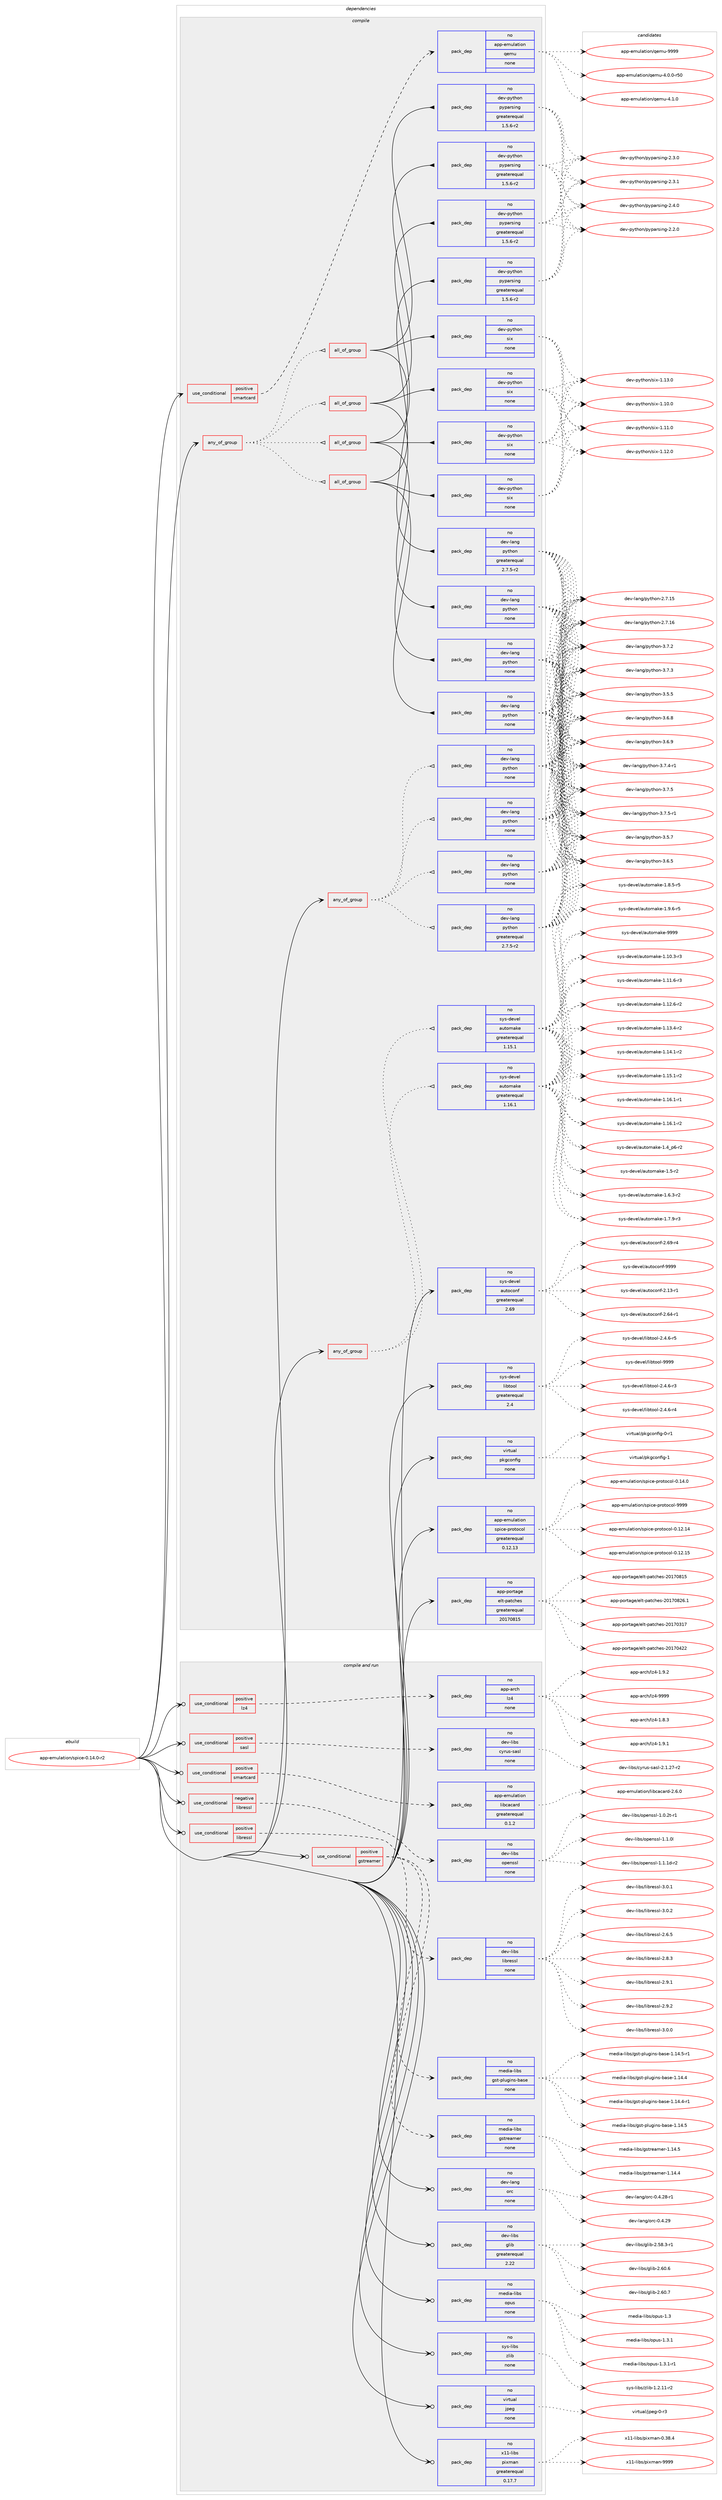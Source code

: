 digraph prolog {

# *************
# Graph options
# *************

newrank=true;
concentrate=true;
compound=true;
graph [rankdir=LR,fontname=Helvetica,fontsize=10,ranksep=1.5];#, ranksep=2.5, nodesep=0.2];
edge  [arrowhead=vee];
node  [fontname=Helvetica,fontsize=10];

# **********
# The ebuild
# **********

subgraph cluster_leftcol {
color=gray;
rank=same;
label=<<i>ebuild</i>>;
id [label="app-emulation/spice-0.14.0-r2", color=red, width=4, href="../app-emulation/spice-0.14.0-r2.svg"];
}

# ****************
# The dependencies
# ****************

subgraph cluster_midcol {
color=gray;
label=<<i>dependencies</i>>;
subgraph cluster_compile {
fillcolor="#eeeeee";
style=filled;
label=<<i>compile</i>>;
subgraph any8532 {
dependency488363 [label=<<TABLE BORDER="0" CELLBORDER="1" CELLSPACING="0" CELLPADDING="4"><TR><TD CELLPADDING="10">any_of_group</TD></TR></TABLE>>, shape=none, color=red];subgraph all311 {
dependency488364 [label=<<TABLE BORDER="0" CELLBORDER="1" CELLSPACING="0" CELLPADDING="4"><TR><TD CELLPADDING="10">all_of_group</TD></TR></TABLE>>, shape=none, color=red];subgraph pack363194 {
dependency488365 [label=<<TABLE BORDER="0" CELLBORDER="1" CELLSPACING="0" CELLPADDING="4" WIDTH="220"><TR><TD ROWSPAN="6" CELLPADDING="30">pack_dep</TD></TR><TR><TD WIDTH="110">no</TD></TR><TR><TD>dev-lang</TD></TR><TR><TD>python</TD></TR><TR><TD>none</TD></TR><TR><TD></TD></TR></TABLE>>, shape=none, color=blue];
}
dependency488364:e -> dependency488365:w [weight=20,style="solid",arrowhead="inv"];
subgraph pack363195 {
dependency488366 [label=<<TABLE BORDER="0" CELLBORDER="1" CELLSPACING="0" CELLPADDING="4" WIDTH="220"><TR><TD ROWSPAN="6" CELLPADDING="30">pack_dep</TD></TR><TR><TD WIDTH="110">no</TD></TR><TR><TD>dev-python</TD></TR><TR><TD>pyparsing</TD></TR><TR><TD>greaterequal</TD></TR><TR><TD>1.5.6-r2</TD></TR></TABLE>>, shape=none, color=blue];
}
dependency488364:e -> dependency488366:w [weight=20,style="solid",arrowhead="inv"];
subgraph pack363196 {
dependency488367 [label=<<TABLE BORDER="0" CELLBORDER="1" CELLSPACING="0" CELLPADDING="4" WIDTH="220"><TR><TD ROWSPAN="6" CELLPADDING="30">pack_dep</TD></TR><TR><TD WIDTH="110">no</TD></TR><TR><TD>dev-python</TD></TR><TR><TD>six</TD></TR><TR><TD>none</TD></TR><TR><TD></TD></TR></TABLE>>, shape=none, color=blue];
}
dependency488364:e -> dependency488367:w [weight=20,style="solid",arrowhead="inv"];
}
dependency488363:e -> dependency488364:w [weight=20,style="dotted",arrowhead="oinv"];
subgraph all312 {
dependency488368 [label=<<TABLE BORDER="0" CELLBORDER="1" CELLSPACING="0" CELLPADDING="4"><TR><TD CELLPADDING="10">all_of_group</TD></TR></TABLE>>, shape=none, color=red];subgraph pack363197 {
dependency488369 [label=<<TABLE BORDER="0" CELLBORDER="1" CELLSPACING="0" CELLPADDING="4" WIDTH="220"><TR><TD ROWSPAN="6" CELLPADDING="30">pack_dep</TD></TR><TR><TD WIDTH="110">no</TD></TR><TR><TD>dev-lang</TD></TR><TR><TD>python</TD></TR><TR><TD>none</TD></TR><TR><TD></TD></TR></TABLE>>, shape=none, color=blue];
}
dependency488368:e -> dependency488369:w [weight=20,style="solid",arrowhead="inv"];
subgraph pack363198 {
dependency488370 [label=<<TABLE BORDER="0" CELLBORDER="1" CELLSPACING="0" CELLPADDING="4" WIDTH="220"><TR><TD ROWSPAN="6" CELLPADDING="30">pack_dep</TD></TR><TR><TD WIDTH="110">no</TD></TR><TR><TD>dev-python</TD></TR><TR><TD>pyparsing</TD></TR><TR><TD>greaterequal</TD></TR><TR><TD>1.5.6-r2</TD></TR></TABLE>>, shape=none, color=blue];
}
dependency488368:e -> dependency488370:w [weight=20,style="solid",arrowhead="inv"];
subgraph pack363199 {
dependency488371 [label=<<TABLE BORDER="0" CELLBORDER="1" CELLSPACING="0" CELLPADDING="4" WIDTH="220"><TR><TD ROWSPAN="6" CELLPADDING="30">pack_dep</TD></TR><TR><TD WIDTH="110">no</TD></TR><TR><TD>dev-python</TD></TR><TR><TD>six</TD></TR><TR><TD>none</TD></TR><TR><TD></TD></TR></TABLE>>, shape=none, color=blue];
}
dependency488368:e -> dependency488371:w [weight=20,style="solid",arrowhead="inv"];
}
dependency488363:e -> dependency488368:w [weight=20,style="dotted",arrowhead="oinv"];
subgraph all313 {
dependency488372 [label=<<TABLE BORDER="0" CELLBORDER="1" CELLSPACING="0" CELLPADDING="4"><TR><TD CELLPADDING="10">all_of_group</TD></TR></TABLE>>, shape=none, color=red];subgraph pack363200 {
dependency488373 [label=<<TABLE BORDER="0" CELLBORDER="1" CELLSPACING="0" CELLPADDING="4" WIDTH="220"><TR><TD ROWSPAN="6" CELLPADDING="30">pack_dep</TD></TR><TR><TD WIDTH="110">no</TD></TR><TR><TD>dev-lang</TD></TR><TR><TD>python</TD></TR><TR><TD>none</TD></TR><TR><TD></TD></TR></TABLE>>, shape=none, color=blue];
}
dependency488372:e -> dependency488373:w [weight=20,style="solid",arrowhead="inv"];
subgraph pack363201 {
dependency488374 [label=<<TABLE BORDER="0" CELLBORDER="1" CELLSPACING="0" CELLPADDING="4" WIDTH="220"><TR><TD ROWSPAN="6" CELLPADDING="30">pack_dep</TD></TR><TR><TD WIDTH="110">no</TD></TR><TR><TD>dev-python</TD></TR><TR><TD>pyparsing</TD></TR><TR><TD>greaterequal</TD></TR><TR><TD>1.5.6-r2</TD></TR></TABLE>>, shape=none, color=blue];
}
dependency488372:e -> dependency488374:w [weight=20,style="solid",arrowhead="inv"];
subgraph pack363202 {
dependency488375 [label=<<TABLE BORDER="0" CELLBORDER="1" CELLSPACING="0" CELLPADDING="4" WIDTH="220"><TR><TD ROWSPAN="6" CELLPADDING="30">pack_dep</TD></TR><TR><TD WIDTH="110">no</TD></TR><TR><TD>dev-python</TD></TR><TR><TD>six</TD></TR><TR><TD>none</TD></TR><TR><TD></TD></TR></TABLE>>, shape=none, color=blue];
}
dependency488372:e -> dependency488375:w [weight=20,style="solid",arrowhead="inv"];
}
dependency488363:e -> dependency488372:w [weight=20,style="dotted",arrowhead="oinv"];
subgraph all314 {
dependency488376 [label=<<TABLE BORDER="0" CELLBORDER="1" CELLSPACING="0" CELLPADDING="4"><TR><TD CELLPADDING="10">all_of_group</TD></TR></TABLE>>, shape=none, color=red];subgraph pack363203 {
dependency488377 [label=<<TABLE BORDER="0" CELLBORDER="1" CELLSPACING="0" CELLPADDING="4" WIDTH="220"><TR><TD ROWSPAN="6" CELLPADDING="30">pack_dep</TD></TR><TR><TD WIDTH="110">no</TD></TR><TR><TD>dev-lang</TD></TR><TR><TD>python</TD></TR><TR><TD>greaterequal</TD></TR><TR><TD>2.7.5-r2</TD></TR></TABLE>>, shape=none, color=blue];
}
dependency488376:e -> dependency488377:w [weight=20,style="solid",arrowhead="inv"];
subgraph pack363204 {
dependency488378 [label=<<TABLE BORDER="0" CELLBORDER="1" CELLSPACING="0" CELLPADDING="4" WIDTH="220"><TR><TD ROWSPAN="6" CELLPADDING="30">pack_dep</TD></TR><TR><TD WIDTH="110">no</TD></TR><TR><TD>dev-python</TD></TR><TR><TD>pyparsing</TD></TR><TR><TD>greaterequal</TD></TR><TR><TD>1.5.6-r2</TD></TR></TABLE>>, shape=none, color=blue];
}
dependency488376:e -> dependency488378:w [weight=20,style="solid",arrowhead="inv"];
subgraph pack363205 {
dependency488379 [label=<<TABLE BORDER="0" CELLBORDER="1" CELLSPACING="0" CELLPADDING="4" WIDTH="220"><TR><TD ROWSPAN="6" CELLPADDING="30">pack_dep</TD></TR><TR><TD WIDTH="110">no</TD></TR><TR><TD>dev-python</TD></TR><TR><TD>six</TD></TR><TR><TD>none</TD></TR><TR><TD></TD></TR></TABLE>>, shape=none, color=blue];
}
dependency488376:e -> dependency488379:w [weight=20,style="solid",arrowhead="inv"];
}
dependency488363:e -> dependency488376:w [weight=20,style="dotted",arrowhead="oinv"];
}
id:e -> dependency488363:w [weight=20,style="solid",arrowhead="vee"];
subgraph any8533 {
dependency488380 [label=<<TABLE BORDER="0" CELLBORDER="1" CELLSPACING="0" CELLPADDING="4"><TR><TD CELLPADDING="10">any_of_group</TD></TR></TABLE>>, shape=none, color=red];subgraph pack363206 {
dependency488381 [label=<<TABLE BORDER="0" CELLBORDER="1" CELLSPACING="0" CELLPADDING="4" WIDTH="220"><TR><TD ROWSPAN="6" CELLPADDING="30">pack_dep</TD></TR><TR><TD WIDTH="110">no</TD></TR><TR><TD>dev-lang</TD></TR><TR><TD>python</TD></TR><TR><TD>none</TD></TR><TR><TD></TD></TR></TABLE>>, shape=none, color=blue];
}
dependency488380:e -> dependency488381:w [weight=20,style="dotted",arrowhead="oinv"];
subgraph pack363207 {
dependency488382 [label=<<TABLE BORDER="0" CELLBORDER="1" CELLSPACING="0" CELLPADDING="4" WIDTH="220"><TR><TD ROWSPAN="6" CELLPADDING="30">pack_dep</TD></TR><TR><TD WIDTH="110">no</TD></TR><TR><TD>dev-lang</TD></TR><TR><TD>python</TD></TR><TR><TD>none</TD></TR><TR><TD></TD></TR></TABLE>>, shape=none, color=blue];
}
dependency488380:e -> dependency488382:w [weight=20,style="dotted",arrowhead="oinv"];
subgraph pack363208 {
dependency488383 [label=<<TABLE BORDER="0" CELLBORDER="1" CELLSPACING="0" CELLPADDING="4" WIDTH="220"><TR><TD ROWSPAN="6" CELLPADDING="30">pack_dep</TD></TR><TR><TD WIDTH="110">no</TD></TR><TR><TD>dev-lang</TD></TR><TR><TD>python</TD></TR><TR><TD>none</TD></TR><TR><TD></TD></TR></TABLE>>, shape=none, color=blue];
}
dependency488380:e -> dependency488383:w [weight=20,style="dotted",arrowhead="oinv"];
subgraph pack363209 {
dependency488384 [label=<<TABLE BORDER="0" CELLBORDER="1" CELLSPACING="0" CELLPADDING="4" WIDTH="220"><TR><TD ROWSPAN="6" CELLPADDING="30">pack_dep</TD></TR><TR><TD WIDTH="110">no</TD></TR><TR><TD>dev-lang</TD></TR><TR><TD>python</TD></TR><TR><TD>greaterequal</TD></TR><TR><TD>2.7.5-r2</TD></TR></TABLE>>, shape=none, color=blue];
}
dependency488380:e -> dependency488384:w [weight=20,style="dotted",arrowhead="oinv"];
}
id:e -> dependency488380:w [weight=20,style="solid",arrowhead="vee"];
subgraph any8534 {
dependency488385 [label=<<TABLE BORDER="0" CELLBORDER="1" CELLSPACING="0" CELLPADDING="4"><TR><TD CELLPADDING="10">any_of_group</TD></TR></TABLE>>, shape=none, color=red];subgraph pack363210 {
dependency488386 [label=<<TABLE BORDER="0" CELLBORDER="1" CELLSPACING="0" CELLPADDING="4" WIDTH="220"><TR><TD ROWSPAN="6" CELLPADDING="30">pack_dep</TD></TR><TR><TD WIDTH="110">no</TD></TR><TR><TD>sys-devel</TD></TR><TR><TD>automake</TD></TR><TR><TD>greaterequal</TD></TR><TR><TD>1.16.1</TD></TR></TABLE>>, shape=none, color=blue];
}
dependency488385:e -> dependency488386:w [weight=20,style="dotted",arrowhead="oinv"];
subgraph pack363211 {
dependency488387 [label=<<TABLE BORDER="0" CELLBORDER="1" CELLSPACING="0" CELLPADDING="4" WIDTH="220"><TR><TD ROWSPAN="6" CELLPADDING="30">pack_dep</TD></TR><TR><TD WIDTH="110">no</TD></TR><TR><TD>sys-devel</TD></TR><TR><TD>automake</TD></TR><TR><TD>greaterequal</TD></TR><TR><TD>1.15.1</TD></TR></TABLE>>, shape=none, color=blue];
}
dependency488385:e -> dependency488387:w [weight=20,style="dotted",arrowhead="oinv"];
}
id:e -> dependency488385:w [weight=20,style="solid",arrowhead="vee"];
subgraph cond116329 {
dependency488388 [label=<<TABLE BORDER="0" CELLBORDER="1" CELLSPACING="0" CELLPADDING="4"><TR><TD ROWSPAN="3" CELLPADDING="10">use_conditional</TD></TR><TR><TD>positive</TD></TR><TR><TD>smartcard</TD></TR></TABLE>>, shape=none, color=red];
subgraph pack363212 {
dependency488389 [label=<<TABLE BORDER="0" CELLBORDER="1" CELLSPACING="0" CELLPADDING="4" WIDTH="220"><TR><TD ROWSPAN="6" CELLPADDING="30">pack_dep</TD></TR><TR><TD WIDTH="110">no</TD></TR><TR><TD>app-emulation</TD></TR><TR><TD>qemu</TD></TR><TR><TD>none</TD></TR><TR><TD></TD></TR></TABLE>>, shape=none, color=blue];
}
dependency488388:e -> dependency488389:w [weight=20,style="dashed",arrowhead="vee"];
}
id:e -> dependency488388:w [weight=20,style="solid",arrowhead="vee"];
subgraph pack363213 {
dependency488390 [label=<<TABLE BORDER="0" CELLBORDER="1" CELLSPACING="0" CELLPADDING="4" WIDTH="220"><TR><TD ROWSPAN="6" CELLPADDING="30">pack_dep</TD></TR><TR><TD WIDTH="110">no</TD></TR><TR><TD>app-emulation</TD></TR><TR><TD>spice-protocol</TD></TR><TR><TD>greaterequal</TD></TR><TR><TD>0.12.13</TD></TR></TABLE>>, shape=none, color=blue];
}
id:e -> dependency488390:w [weight=20,style="solid",arrowhead="vee"];
subgraph pack363214 {
dependency488391 [label=<<TABLE BORDER="0" CELLBORDER="1" CELLSPACING="0" CELLPADDING="4" WIDTH="220"><TR><TD ROWSPAN="6" CELLPADDING="30">pack_dep</TD></TR><TR><TD WIDTH="110">no</TD></TR><TR><TD>app-portage</TD></TR><TR><TD>elt-patches</TD></TR><TR><TD>greaterequal</TD></TR><TR><TD>20170815</TD></TR></TABLE>>, shape=none, color=blue];
}
id:e -> dependency488391:w [weight=20,style="solid",arrowhead="vee"];
subgraph pack363215 {
dependency488392 [label=<<TABLE BORDER="0" CELLBORDER="1" CELLSPACING="0" CELLPADDING="4" WIDTH="220"><TR><TD ROWSPAN="6" CELLPADDING="30">pack_dep</TD></TR><TR><TD WIDTH="110">no</TD></TR><TR><TD>sys-devel</TD></TR><TR><TD>autoconf</TD></TR><TR><TD>greaterequal</TD></TR><TR><TD>2.69</TD></TR></TABLE>>, shape=none, color=blue];
}
id:e -> dependency488392:w [weight=20,style="solid",arrowhead="vee"];
subgraph pack363216 {
dependency488393 [label=<<TABLE BORDER="0" CELLBORDER="1" CELLSPACING="0" CELLPADDING="4" WIDTH="220"><TR><TD ROWSPAN="6" CELLPADDING="30">pack_dep</TD></TR><TR><TD WIDTH="110">no</TD></TR><TR><TD>sys-devel</TD></TR><TR><TD>libtool</TD></TR><TR><TD>greaterequal</TD></TR><TR><TD>2.4</TD></TR></TABLE>>, shape=none, color=blue];
}
id:e -> dependency488393:w [weight=20,style="solid",arrowhead="vee"];
subgraph pack363217 {
dependency488394 [label=<<TABLE BORDER="0" CELLBORDER="1" CELLSPACING="0" CELLPADDING="4" WIDTH="220"><TR><TD ROWSPAN="6" CELLPADDING="30">pack_dep</TD></TR><TR><TD WIDTH="110">no</TD></TR><TR><TD>virtual</TD></TR><TR><TD>pkgconfig</TD></TR><TR><TD>none</TD></TR><TR><TD></TD></TR></TABLE>>, shape=none, color=blue];
}
id:e -> dependency488394:w [weight=20,style="solid",arrowhead="vee"];
}
subgraph cluster_compileandrun {
fillcolor="#eeeeee";
style=filled;
label=<<i>compile and run</i>>;
subgraph cond116330 {
dependency488395 [label=<<TABLE BORDER="0" CELLBORDER="1" CELLSPACING="0" CELLPADDING="4"><TR><TD ROWSPAN="3" CELLPADDING="10">use_conditional</TD></TR><TR><TD>negative</TD></TR><TR><TD>libressl</TD></TR></TABLE>>, shape=none, color=red];
subgraph pack363218 {
dependency488396 [label=<<TABLE BORDER="0" CELLBORDER="1" CELLSPACING="0" CELLPADDING="4" WIDTH="220"><TR><TD ROWSPAN="6" CELLPADDING="30">pack_dep</TD></TR><TR><TD WIDTH="110">no</TD></TR><TR><TD>dev-libs</TD></TR><TR><TD>openssl</TD></TR><TR><TD>none</TD></TR><TR><TD></TD></TR></TABLE>>, shape=none, color=blue];
}
dependency488395:e -> dependency488396:w [weight=20,style="dashed",arrowhead="vee"];
}
id:e -> dependency488395:w [weight=20,style="solid",arrowhead="odotvee"];
subgraph cond116331 {
dependency488397 [label=<<TABLE BORDER="0" CELLBORDER="1" CELLSPACING="0" CELLPADDING="4"><TR><TD ROWSPAN="3" CELLPADDING="10">use_conditional</TD></TR><TR><TD>positive</TD></TR><TR><TD>gstreamer</TD></TR></TABLE>>, shape=none, color=red];
subgraph pack363219 {
dependency488398 [label=<<TABLE BORDER="0" CELLBORDER="1" CELLSPACING="0" CELLPADDING="4" WIDTH="220"><TR><TD ROWSPAN="6" CELLPADDING="30">pack_dep</TD></TR><TR><TD WIDTH="110">no</TD></TR><TR><TD>media-libs</TD></TR><TR><TD>gstreamer</TD></TR><TR><TD>none</TD></TR><TR><TD></TD></TR></TABLE>>, shape=none, color=blue];
}
dependency488397:e -> dependency488398:w [weight=20,style="dashed",arrowhead="vee"];
subgraph pack363220 {
dependency488399 [label=<<TABLE BORDER="0" CELLBORDER="1" CELLSPACING="0" CELLPADDING="4" WIDTH="220"><TR><TD ROWSPAN="6" CELLPADDING="30">pack_dep</TD></TR><TR><TD WIDTH="110">no</TD></TR><TR><TD>media-libs</TD></TR><TR><TD>gst-plugins-base</TD></TR><TR><TD>none</TD></TR><TR><TD></TD></TR></TABLE>>, shape=none, color=blue];
}
dependency488397:e -> dependency488399:w [weight=20,style="dashed",arrowhead="vee"];
}
id:e -> dependency488397:w [weight=20,style="solid",arrowhead="odotvee"];
subgraph cond116332 {
dependency488400 [label=<<TABLE BORDER="0" CELLBORDER="1" CELLSPACING="0" CELLPADDING="4"><TR><TD ROWSPAN="3" CELLPADDING="10">use_conditional</TD></TR><TR><TD>positive</TD></TR><TR><TD>libressl</TD></TR></TABLE>>, shape=none, color=red];
subgraph pack363221 {
dependency488401 [label=<<TABLE BORDER="0" CELLBORDER="1" CELLSPACING="0" CELLPADDING="4" WIDTH="220"><TR><TD ROWSPAN="6" CELLPADDING="30">pack_dep</TD></TR><TR><TD WIDTH="110">no</TD></TR><TR><TD>dev-libs</TD></TR><TR><TD>libressl</TD></TR><TR><TD>none</TD></TR><TR><TD></TD></TR></TABLE>>, shape=none, color=blue];
}
dependency488400:e -> dependency488401:w [weight=20,style="dashed",arrowhead="vee"];
}
id:e -> dependency488400:w [weight=20,style="solid",arrowhead="odotvee"];
subgraph cond116333 {
dependency488402 [label=<<TABLE BORDER="0" CELLBORDER="1" CELLSPACING="0" CELLPADDING="4"><TR><TD ROWSPAN="3" CELLPADDING="10">use_conditional</TD></TR><TR><TD>positive</TD></TR><TR><TD>lz4</TD></TR></TABLE>>, shape=none, color=red];
subgraph pack363222 {
dependency488403 [label=<<TABLE BORDER="0" CELLBORDER="1" CELLSPACING="0" CELLPADDING="4" WIDTH="220"><TR><TD ROWSPAN="6" CELLPADDING="30">pack_dep</TD></TR><TR><TD WIDTH="110">no</TD></TR><TR><TD>app-arch</TD></TR><TR><TD>lz4</TD></TR><TR><TD>none</TD></TR><TR><TD></TD></TR></TABLE>>, shape=none, color=blue];
}
dependency488402:e -> dependency488403:w [weight=20,style="dashed",arrowhead="vee"];
}
id:e -> dependency488402:w [weight=20,style="solid",arrowhead="odotvee"];
subgraph cond116334 {
dependency488404 [label=<<TABLE BORDER="0" CELLBORDER="1" CELLSPACING="0" CELLPADDING="4"><TR><TD ROWSPAN="3" CELLPADDING="10">use_conditional</TD></TR><TR><TD>positive</TD></TR><TR><TD>sasl</TD></TR></TABLE>>, shape=none, color=red];
subgraph pack363223 {
dependency488405 [label=<<TABLE BORDER="0" CELLBORDER="1" CELLSPACING="0" CELLPADDING="4" WIDTH="220"><TR><TD ROWSPAN="6" CELLPADDING="30">pack_dep</TD></TR><TR><TD WIDTH="110">no</TD></TR><TR><TD>dev-libs</TD></TR><TR><TD>cyrus-sasl</TD></TR><TR><TD>none</TD></TR><TR><TD></TD></TR></TABLE>>, shape=none, color=blue];
}
dependency488404:e -> dependency488405:w [weight=20,style="dashed",arrowhead="vee"];
}
id:e -> dependency488404:w [weight=20,style="solid",arrowhead="odotvee"];
subgraph cond116335 {
dependency488406 [label=<<TABLE BORDER="0" CELLBORDER="1" CELLSPACING="0" CELLPADDING="4"><TR><TD ROWSPAN="3" CELLPADDING="10">use_conditional</TD></TR><TR><TD>positive</TD></TR><TR><TD>smartcard</TD></TR></TABLE>>, shape=none, color=red];
subgraph pack363224 {
dependency488407 [label=<<TABLE BORDER="0" CELLBORDER="1" CELLSPACING="0" CELLPADDING="4" WIDTH="220"><TR><TD ROWSPAN="6" CELLPADDING="30">pack_dep</TD></TR><TR><TD WIDTH="110">no</TD></TR><TR><TD>app-emulation</TD></TR><TR><TD>libcacard</TD></TR><TR><TD>greaterequal</TD></TR><TR><TD>0.1.2</TD></TR></TABLE>>, shape=none, color=blue];
}
dependency488406:e -> dependency488407:w [weight=20,style="dashed",arrowhead="vee"];
}
id:e -> dependency488406:w [weight=20,style="solid",arrowhead="odotvee"];
subgraph pack363225 {
dependency488408 [label=<<TABLE BORDER="0" CELLBORDER="1" CELLSPACING="0" CELLPADDING="4" WIDTH="220"><TR><TD ROWSPAN="6" CELLPADDING="30">pack_dep</TD></TR><TR><TD WIDTH="110">no</TD></TR><TR><TD>dev-lang</TD></TR><TR><TD>orc</TD></TR><TR><TD>none</TD></TR><TR><TD></TD></TR></TABLE>>, shape=none, color=blue];
}
id:e -> dependency488408:w [weight=20,style="solid",arrowhead="odotvee"];
subgraph pack363226 {
dependency488409 [label=<<TABLE BORDER="0" CELLBORDER="1" CELLSPACING="0" CELLPADDING="4" WIDTH="220"><TR><TD ROWSPAN="6" CELLPADDING="30">pack_dep</TD></TR><TR><TD WIDTH="110">no</TD></TR><TR><TD>dev-libs</TD></TR><TR><TD>glib</TD></TR><TR><TD>greaterequal</TD></TR><TR><TD>2.22</TD></TR></TABLE>>, shape=none, color=blue];
}
id:e -> dependency488409:w [weight=20,style="solid",arrowhead="odotvee"];
subgraph pack363227 {
dependency488410 [label=<<TABLE BORDER="0" CELLBORDER="1" CELLSPACING="0" CELLPADDING="4" WIDTH="220"><TR><TD ROWSPAN="6" CELLPADDING="30">pack_dep</TD></TR><TR><TD WIDTH="110">no</TD></TR><TR><TD>media-libs</TD></TR><TR><TD>opus</TD></TR><TR><TD>none</TD></TR><TR><TD></TD></TR></TABLE>>, shape=none, color=blue];
}
id:e -> dependency488410:w [weight=20,style="solid",arrowhead="odotvee"];
subgraph pack363228 {
dependency488411 [label=<<TABLE BORDER="0" CELLBORDER="1" CELLSPACING="0" CELLPADDING="4" WIDTH="220"><TR><TD ROWSPAN="6" CELLPADDING="30">pack_dep</TD></TR><TR><TD WIDTH="110">no</TD></TR><TR><TD>sys-libs</TD></TR><TR><TD>zlib</TD></TR><TR><TD>none</TD></TR><TR><TD></TD></TR></TABLE>>, shape=none, color=blue];
}
id:e -> dependency488411:w [weight=20,style="solid",arrowhead="odotvee"];
subgraph pack363229 {
dependency488412 [label=<<TABLE BORDER="0" CELLBORDER="1" CELLSPACING="0" CELLPADDING="4" WIDTH="220"><TR><TD ROWSPAN="6" CELLPADDING="30">pack_dep</TD></TR><TR><TD WIDTH="110">no</TD></TR><TR><TD>virtual</TD></TR><TR><TD>jpeg</TD></TR><TR><TD>none</TD></TR><TR><TD></TD></TR></TABLE>>, shape=none, color=blue];
}
id:e -> dependency488412:w [weight=20,style="solid",arrowhead="odotvee"];
subgraph pack363230 {
dependency488413 [label=<<TABLE BORDER="0" CELLBORDER="1" CELLSPACING="0" CELLPADDING="4" WIDTH="220"><TR><TD ROWSPAN="6" CELLPADDING="30">pack_dep</TD></TR><TR><TD WIDTH="110">no</TD></TR><TR><TD>x11-libs</TD></TR><TR><TD>pixman</TD></TR><TR><TD>greaterequal</TD></TR><TR><TD>0.17.7</TD></TR></TABLE>>, shape=none, color=blue];
}
id:e -> dependency488413:w [weight=20,style="solid",arrowhead="odotvee"];
}
subgraph cluster_run {
fillcolor="#eeeeee";
style=filled;
label=<<i>run</i>>;
}
}

# **************
# The candidates
# **************

subgraph cluster_choices {
rank=same;
color=gray;
label=<<i>candidates</i>>;

subgraph choice363194 {
color=black;
nodesep=1;
choice10010111845108971101034711212111610411111045504655464953 [label="dev-lang/python-2.7.15", color=red, width=4,href="../dev-lang/python-2.7.15.svg"];
choice10010111845108971101034711212111610411111045504655464954 [label="dev-lang/python-2.7.16", color=red, width=4,href="../dev-lang/python-2.7.16.svg"];
choice100101118451089711010347112121116104111110455146534653 [label="dev-lang/python-3.5.5", color=red, width=4,href="../dev-lang/python-3.5.5.svg"];
choice100101118451089711010347112121116104111110455146534655 [label="dev-lang/python-3.5.7", color=red, width=4,href="../dev-lang/python-3.5.7.svg"];
choice100101118451089711010347112121116104111110455146544653 [label="dev-lang/python-3.6.5", color=red, width=4,href="../dev-lang/python-3.6.5.svg"];
choice100101118451089711010347112121116104111110455146544656 [label="dev-lang/python-3.6.8", color=red, width=4,href="../dev-lang/python-3.6.8.svg"];
choice100101118451089711010347112121116104111110455146544657 [label="dev-lang/python-3.6.9", color=red, width=4,href="../dev-lang/python-3.6.9.svg"];
choice100101118451089711010347112121116104111110455146554650 [label="dev-lang/python-3.7.2", color=red, width=4,href="../dev-lang/python-3.7.2.svg"];
choice100101118451089711010347112121116104111110455146554651 [label="dev-lang/python-3.7.3", color=red, width=4,href="../dev-lang/python-3.7.3.svg"];
choice1001011184510897110103471121211161041111104551465546524511449 [label="dev-lang/python-3.7.4-r1", color=red, width=4,href="../dev-lang/python-3.7.4-r1.svg"];
choice100101118451089711010347112121116104111110455146554653 [label="dev-lang/python-3.7.5", color=red, width=4,href="../dev-lang/python-3.7.5.svg"];
choice1001011184510897110103471121211161041111104551465546534511449 [label="dev-lang/python-3.7.5-r1", color=red, width=4,href="../dev-lang/python-3.7.5-r1.svg"];
dependency488365:e -> choice10010111845108971101034711212111610411111045504655464953:w [style=dotted,weight="100"];
dependency488365:e -> choice10010111845108971101034711212111610411111045504655464954:w [style=dotted,weight="100"];
dependency488365:e -> choice100101118451089711010347112121116104111110455146534653:w [style=dotted,weight="100"];
dependency488365:e -> choice100101118451089711010347112121116104111110455146534655:w [style=dotted,weight="100"];
dependency488365:e -> choice100101118451089711010347112121116104111110455146544653:w [style=dotted,weight="100"];
dependency488365:e -> choice100101118451089711010347112121116104111110455146544656:w [style=dotted,weight="100"];
dependency488365:e -> choice100101118451089711010347112121116104111110455146544657:w [style=dotted,weight="100"];
dependency488365:e -> choice100101118451089711010347112121116104111110455146554650:w [style=dotted,weight="100"];
dependency488365:e -> choice100101118451089711010347112121116104111110455146554651:w [style=dotted,weight="100"];
dependency488365:e -> choice1001011184510897110103471121211161041111104551465546524511449:w [style=dotted,weight="100"];
dependency488365:e -> choice100101118451089711010347112121116104111110455146554653:w [style=dotted,weight="100"];
dependency488365:e -> choice1001011184510897110103471121211161041111104551465546534511449:w [style=dotted,weight="100"];
}
subgraph choice363195 {
color=black;
nodesep=1;
choice100101118451121211161041111104711212111297114115105110103455046504648 [label="dev-python/pyparsing-2.2.0", color=red, width=4,href="../dev-python/pyparsing-2.2.0.svg"];
choice100101118451121211161041111104711212111297114115105110103455046514648 [label="dev-python/pyparsing-2.3.0", color=red, width=4,href="../dev-python/pyparsing-2.3.0.svg"];
choice100101118451121211161041111104711212111297114115105110103455046514649 [label="dev-python/pyparsing-2.3.1", color=red, width=4,href="../dev-python/pyparsing-2.3.1.svg"];
choice100101118451121211161041111104711212111297114115105110103455046524648 [label="dev-python/pyparsing-2.4.0", color=red, width=4,href="../dev-python/pyparsing-2.4.0.svg"];
dependency488366:e -> choice100101118451121211161041111104711212111297114115105110103455046504648:w [style=dotted,weight="100"];
dependency488366:e -> choice100101118451121211161041111104711212111297114115105110103455046514648:w [style=dotted,weight="100"];
dependency488366:e -> choice100101118451121211161041111104711212111297114115105110103455046514649:w [style=dotted,weight="100"];
dependency488366:e -> choice100101118451121211161041111104711212111297114115105110103455046524648:w [style=dotted,weight="100"];
}
subgraph choice363196 {
color=black;
nodesep=1;
choice100101118451121211161041111104711510512045494649484648 [label="dev-python/six-1.10.0", color=red, width=4,href="../dev-python/six-1.10.0.svg"];
choice100101118451121211161041111104711510512045494649494648 [label="dev-python/six-1.11.0", color=red, width=4,href="../dev-python/six-1.11.0.svg"];
choice100101118451121211161041111104711510512045494649504648 [label="dev-python/six-1.12.0", color=red, width=4,href="../dev-python/six-1.12.0.svg"];
choice100101118451121211161041111104711510512045494649514648 [label="dev-python/six-1.13.0", color=red, width=4,href="../dev-python/six-1.13.0.svg"];
dependency488367:e -> choice100101118451121211161041111104711510512045494649484648:w [style=dotted,weight="100"];
dependency488367:e -> choice100101118451121211161041111104711510512045494649494648:w [style=dotted,weight="100"];
dependency488367:e -> choice100101118451121211161041111104711510512045494649504648:w [style=dotted,weight="100"];
dependency488367:e -> choice100101118451121211161041111104711510512045494649514648:w [style=dotted,weight="100"];
}
subgraph choice363197 {
color=black;
nodesep=1;
choice10010111845108971101034711212111610411111045504655464953 [label="dev-lang/python-2.7.15", color=red, width=4,href="../dev-lang/python-2.7.15.svg"];
choice10010111845108971101034711212111610411111045504655464954 [label="dev-lang/python-2.7.16", color=red, width=4,href="../dev-lang/python-2.7.16.svg"];
choice100101118451089711010347112121116104111110455146534653 [label="dev-lang/python-3.5.5", color=red, width=4,href="../dev-lang/python-3.5.5.svg"];
choice100101118451089711010347112121116104111110455146534655 [label="dev-lang/python-3.5.7", color=red, width=4,href="../dev-lang/python-3.5.7.svg"];
choice100101118451089711010347112121116104111110455146544653 [label="dev-lang/python-3.6.5", color=red, width=4,href="../dev-lang/python-3.6.5.svg"];
choice100101118451089711010347112121116104111110455146544656 [label="dev-lang/python-3.6.8", color=red, width=4,href="../dev-lang/python-3.6.8.svg"];
choice100101118451089711010347112121116104111110455146544657 [label="dev-lang/python-3.6.9", color=red, width=4,href="../dev-lang/python-3.6.9.svg"];
choice100101118451089711010347112121116104111110455146554650 [label="dev-lang/python-3.7.2", color=red, width=4,href="../dev-lang/python-3.7.2.svg"];
choice100101118451089711010347112121116104111110455146554651 [label="dev-lang/python-3.7.3", color=red, width=4,href="../dev-lang/python-3.7.3.svg"];
choice1001011184510897110103471121211161041111104551465546524511449 [label="dev-lang/python-3.7.4-r1", color=red, width=4,href="../dev-lang/python-3.7.4-r1.svg"];
choice100101118451089711010347112121116104111110455146554653 [label="dev-lang/python-3.7.5", color=red, width=4,href="../dev-lang/python-3.7.5.svg"];
choice1001011184510897110103471121211161041111104551465546534511449 [label="dev-lang/python-3.7.5-r1", color=red, width=4,href="../dev-lang/python-3.7.5-r1.svg"];
dependency488369:e -> choice10010111845108971101034711212111610411111045504655464953:w [style=dotted,weight="100"];
dependency488369:e -> choice10010111845108971101034711212111610411111045504655464954:w [style=dotted,weight="100"];
dependency488369:e -> choice100101118451089711010347112121116104111110455146534653:w [style=dotted,weight="100"];
dependency488369:e -> choice100101118451089711010347112121116104111110455146534655:w [style=dotted,weight="100"];
dependency488369:e -> choice100101118451089711010347112121116104111110455146544653:w [style=dotted,weight="100"];
dependency488369:e -> choice100101118451089711010347112121116104111110455146544656:w [style=dotted,weight="100"];
dependency488369:e -> choice100101118451089711010347112121116104111110455146544657:w [style=dotted,weight="100"];
dependency488369:e -> choice100101118451089711010347112121116104111110455146554650:w [style=dotted,weight="100"];
dependency488369:e -> choice100101118451089711010347112121116104111110455146554651:w [style=dotted,weight="100"];
dependency488369:e -> choice1001011184510897110103471121211161041111104551465546524511449:w [style=dotted,weight="100"];
dependency488369:e -> choice100101118451089711010347112121116104111110455146554653:w [style=dotted,weight="100"];
dependency488369:e -> choice1001011184510897110103471121211161041111104551465546534511449:w [style=dotted,weight="100"];
}
subgraph choice363198 {
color=black;
nodesep=1;
choice100101118451121211161041111104711212111297114115105110103455046504648 [label="dev-python/pyparsing-2.2.0", color=red, width=4,href="../dev-python/pyparsing-2.2.0.svg"];
choice100101118451121211161041111104711212111297114115105110103455046514648 [label="dev-python/pyparsing-2.3.0", color=red, width=4,href="../dev-python/pyparsing-2.3.0.svg"];
choice100101118451121211161041111104711212111297114115105110103455046514649 [label="dev-python/pyparsing-2.3.1", color=red, width=4,href="../dev-python/pyparsing-2.3.1.svg"];
choice100101118451121211161041111104711212111297114115105110103455046524648 [label="dev-python/pyparsing-2.4.0", color=red, width=4,href="../dev-python/pyparsing-2.4.0.svg"];
dependency488370:e -> choice100101118451121211161041111104711212111297114115105110103455046504648:w [style=dotted,weight="100"];
dependency488370:e -> choice100101118451121211161041111104711212111297114115105110103455046514648:w [style=dotted,weight="100"];
dependency488370:e -> choice100101118451121211161041111104711212111297114115105110103455046514649:w [style=dotted,weight="100"];
dependency488370:e -> choice100101118451121211161041111104711212111297114115105110103455046524648:w [style=dotted,weight="100"];
}
subgraph choice363199 {
color=black;
nodesep=1;
choice100101118451121211161041111104711510512045494649484648 [label="dev-python/six-1.10.0", color=red, width=4,href="../dev-python/six-1.10.0.svg"];
choice100101118451121211161041111104711510512045494649494648 [label="dev-python/six-1.11.0", color=red, width=4,href="../dev-python/six-1.11.0.svg"];
choice100101118451121211161041111104711510512045494649504648 [label="dev-python/six-1.12.0", color=red, width=4,href="../dev-python/six-1.12.0.svg"];
choice100101118451121211161041111104711510512045494649514648 [label="dev-python/six-1.13.0", color=red, width=4,href="../dev-python/six-1.13.0.svg"];
dependency488371:e -> choice100101118451121211161041111104711510512045494649484648:w [style=dotted,weight="100"];
dependency488371:e -> choice100101118451121211161041111104711510512045494649494648:w [style=dotted,weight="100"];
dependency488371:e -> choice100101118451121211161041111104711510512045494649504648:w [style=dotted,weight="100"];
dependency488371:e -> choice100101118451121211161041111104711510512045494649514648:w [style=dotted,weight="100"];
}
subgraph choice363200 {
color=black;
nodesep=1;
choice10010111845108971101034711212111610411111045504655464953 [label="dev-lang/python-2.7.15", color=red, width=4,href="../dev-lang/python-2.7.15.svg"];
choice10010111845108971101034711212111610411111045504655464954 [label="dev-lang/python-2.7.16", color=red, width=4,href="../dev-lang/python-2.7.16.svg"];
choice100101118451089711010347112121116104111110455146534653 [label="dev-lang/python-3.5.5", color=red, width=4,href="../dev-lang/python-3.5.5.svg"];
choice100101118451089711010347112121116104111110455146534655 [label="dev-lang/python-3.5.7", color=red, width=4,href="../dev-lang/python-3.5.7.svg"];
choice100101118451089711010347112121116104111110455146544653 [label="dev-lang/python-3.6.5", color=red, width=4,href="../dev-lang/python-3.6.5.svg"];
choice100101118451089711010347112121116104111110455146544656 [label="dev-lang/python-3.6.8", color=red, width=4,href="../dev-lang/python-3.6.8.svg"];
choice100101118451089711010347112121116104111110455146544657 [label="dev-lang/python-3.6.9", color=red, width=4,href="../dev-lang/python-3.6.9.svg"];
choice100101118451089711010347112121116104111110455146554650 [label="dev-lang/python-3.7.2", color=red, width=4,href="../dev-lang/python-3.7.2.svg"];
choice100101118451089711010347112121116104111110455146554651 [label="dev-lang/python-3.7.3", color=red, width=4,href="../dev-lang/python-3.7.3.svg"];
choice1001011184510897110103471121211161041111104551465546524511449 [label="dev-lang/python-3.7.4-r1", color=red, width=4,href="../dev-lang/python-3.7.4-r1.svg"];
choice100101118451089711010347112121116104111110455146554653 [label="dev-lang/python-3.7.5", color=red, width=4,href="../dev-lang/python-3.7.5.svg"];
choice1001011184510897110103471121211161041111104551465546534511449 [label="dev-lang/python-3.7.5-r1", color=red, width=4,href="../dev-lang/python-3.7.5-r1.svg"];
dependency488373:e -> choice10010111845108971101034711212111610411111045504655464953:w [style=dotted,weight="100"];
dependency488373:e -> choice10010111845108971101034711212111610411111045504655464954:w [style=dotted,weight="100"];
dependency488373:e -> choice100101118451089711010347112121116104111110455146534653:w [style=dotted,weight="100"];
dependency488373:e -> choice100101118451089711010347112121116104111110455146534655:w [style=dotted,weight="100"];
dependency488373:e -> choice100101118451089711010347112121116104111110455146544653:w [style=dotted,weight="100"];
dependency488373:e -> choice100101118451089711010347112121116104111110455146544656:w [style=dotted,weight="100"];
dependency488373:e -> choice100101118451089711010347112121116104111110455146544657:w [style=dotted,weight="100"];
dependency488373:e -> choice100101118451089711010347112121116104111110455146554650:w [style=dotted,weight="100"];
dependency488373:e -> choice100101118451089711010347112121116104111110455146554651:w [style=dotted,weight="100"];
dependency488373:e -> choice1001011184510897110103471121211161041111104551465546524511449:w [style=dotted,weight="100"];
dependency488373:e -> choice100101118451089711010347112121116104111110455146554653:w [style=dotted,weight="100"];
dependency488373:e -> choice1001011184510897110103471121211161041111104551465546534511449:w [style=dotted,weight="100"];
}
subgraph choice363201 {
color=black;
nodesep=1;
choice100101118451121211161041111104711212111297114115105110103455046504648 [label="dev-python/pyparsing-2.2.0", color=red, width=4,href="../dev-python/pyparsing-2.2.0.svg"];
choice100101118451121211161041111104711212111297114115105110103455046514648 [label="dev-python/pyparsing-2.3.0", color=red, width=4,href="../dev-python/pyparsing-2.3.0.svg"];
choice100101118451121211161041111104711212111297114115105110103455046514649 [label="dev-python/pyparsing-2.3.1", color=red, width=4,href="../dev-python/pyparsing-2.3.1.svg"];
choice100101118451121211161041111104711212111297114115105110103455046524648 [label="dev-python/pyparsing-2.4.0", color=red, width=4,href="../dev-python/pyparsing-2.4.0.svg"];
dependency488374:e -> choice100101118451121211161041111104711212111297114115105110103455046504648:w [style=dotted,weight="100"];
dependency488374:e -> choice100101118451121211161041111104711212111297114115105110103455046514648:w [style=dotted,weight="100"];
dependency488374:e -> choice100101118451121211161041111104711212111297114115105110103455046514649:w [style=dotted,weight="100"];
dependency488374:e -> choice100101118451121211161041111104711212111297114115105110103455046524648:w [style=dotted,weight="100"];
}
subgraph choice363202 {
color=black;
nodesep=1;
choice100101118451121211161041111104711510512045494649484648 [label="dev-python/six-1.10.0", color=red, width=4,href="../dev-python/six-1.10.0.svg"];
choice100101118451121211161041111104711510512045494649494648 [label="dev-python/six-1.11.0", color=red, width=4,href="../dev-python/six-1.11.0.svg"];
choice100101118451121211161041111104711510512045494649504648 [label="dev-python/six-1.12.0", color=red, width=4,href="../dev-python/six-1.12.0.svg"];
choice100101118451121211161041111104711510512045494649514648 [label="dev-python/six-1.13.0", color=red, width=4,href="../dev-python/six-1.13.0.svg"];
dependency488375:e -> choice100101118451121211161041111104711510512045494649484648:w [style=dotted,weight="100"];
dependency488375:e -> choice100101118451121211161041111104711510512045494649494648:w [style=dotted,weight="100"];
dependency488375:e -> choice100101118451121211161041111104711510512045494649504648:w [style=dotted,weight="100"];
dependency488375:e -> choice100101118451121211161041111104711510512045494649514648:w [style=dotted,weight="100"];
}
subgraph choice363203 {
color=black;
nodesep=1;
choice10010111845108971101034711212111610411111045504655464953 [label="dev-lang/python-2.7.15", color=red, width=4,href="../dev-lang/python-2.7.15.svg"];
choice10010111845108971101034711212111610411111045504655464954 [label="dev-lang/python-2.7.16", color=red, width=4,href="../dev-lang/python-2.7.16.svg"];
choice100101118451089711010347112121116104111110455146534653 [label="dev-lang/python-3.5.5", color=red, width=4,href="../dev-lang/python-3.5.5.svg"];
choice100101118451089711010347112121116104111110455146534655 [label="dev-lang/python-3.5.7", color=red, width=4,href="../dev-lang/python-3.5.7.svg"];
choice100101118451089711010347112121116104111110455146544653 [label="dev-lang/python-3.6.5", color=red, width=4,href="../dev-lang/python-3.6.5.svg"];
choice100101118451089711010347112121116104111110455146544656 [label="dev-lang/python-3.6.8", color=red, width=4,href="../dev-lang/python-3.6.8.svg"];
choice100101118451089711010347112121116104111110455146544657 [label="dev-lang/python-3.6.9", color=red, width=4,href="../dev-lang/python-3.6.9.svg"];
choice100101118451089711010347112121116104111110455146554650 [label="dev-lang/python-3.7.2", color=red, width=4,href="../dev-lang/python-3.7.2.svg"];
choice100101118451089711010347112121116104111110455146554651 [label="dev-lang/python-3.7.3", color=red, width=4,href="../dev-lang/python-3.7.3.svg"];
choice1001011184510897110103471121211161041111104551465546524511449 [label="dev-lang/python-3.7.4-r1", color=red, width=4,href="../dev-lang/python-3.7.4-r1.svg"];
choice100101118451089711010347112121116104111110455146554653 [label="dev-lang/python-3.7.5", color=red, width=4,href="../dev-lang/python-3.7.5.svg"];
choice1001011184510897110103471121211161041111104551465546534511449 [label="dev-lang/python-3.7.5-r1", color=red, width=4,href="../dev-lang/python-3.7.5-r1.svg"];
dependency488377:e -> choice10010111845108971101034711212111610411111045504655464953:w [style=dotted,weight="100"];
dependency488377:e -> choice10010111845108971101034711212111610411111045504655464954:w [style=dotted,weight="100"];
dependency488377:e -> choice100101118451089711010347112121116104111110455146534653:w [style=dotted,weight="100"];
dependency488377:e -> choice100101118451089711010347112121116104111110455146534655:w [style=dotted,weight="100"];
dependency488377:e -> choice100101118451089711010347112121116104111110455146544653:w [style=dotted,weight="100"];
dependency488377:e -> choice100101118451089711010347112121116104111110455146544656:w [style=dotted,weight="100"];
dependency488377:e -> choice100101118451089711010347112121116104111110455146544657:w [style=dotted,weight="100"];
dependency488377:e -> choice100101118451089711010347112121116104111110455146554650:w [style=dotted,weight="100"];
dependency488377:e -> choice100101118451089711010347112121116104111110455146554651:w [style=dotted,weight="100"];
dependency488377:e -> choice1001011184510897110103471121211161041111104551465546524511449:w [style=dotted,weight="100"];
dependency488377:e -> choice100101118451089711010347112121116104111110455146554653:w [style=dotted,weight="100"];
dependency488377:e -> choice1001011184510897110103471121211161041111104551465546534511449:w [style=dotted,weight="100"];
}
subgraph choice363204 {
color=black;
nodesep=1;
choice100101118451121211161041111104711212111297114115105110103455046504648 [label="dev-python/pyparsing-2.2.0", color=red, width=4,href="../dev-python/pyparsing-2.2.0.svg"];
choice100101118451121211161041111104711212111297114115105110103455046514648 [label="dev-python/pyparsing-2.3.0", color=red, width=4,href="../dev-python/pyparsing-2.3.0.svg"];
choice100101118451121211161041111104711212111297114115105110103455046514649 [label="dev-python/pyparsing-2.3.1", color=red, width=4,href="../dev-python/pyparsing-2.3.1.svg"];
choice100101118451121211161041111104711212111297114115105110103455046524648 [label="dev-python/pyparsing-2.4.0", color=red, width=4,href="../dev-python/pyparsing-2.4.0.svg"];
dependency488378:e -> choice100101118451121211161041111104711212111297114115105110103455046504648:w [style=dotted,weight="100"];
dependency488378:e -> choice100101118451121211161041111104711212111297114115105110103455046514648:w [style=dotted,weight="100"];
dependency488378:e -> choice100101118451121211161041111104711212111297114115105110103455046514649:w [style=dotted,weight="100"];
dependency488378:e -> choice100101118451121211161041111104711212111297114115105110103455046524648:w [style=dotted,weight="100"];
}
subgraph choice363205 {
color=black;
nodesep=1;
choice100101118451121211161041111104711510512045494649484648 [label="dev-python/six-1.10.0", color=red, width=4,href="../dev-python/six-1.10.0.svg"];
choice100101118451121211161041111104711510512045494649494648 [label="dev-python/six-1.11.0", color=red, width=4,href="../dev-python/six-1.11.0.svg"];
choice100101118451121211161041111104711510512045494649504648 [label="dev-python/six-1.12.0", color=red, width=4,href="../dev-python/six-1.12.0.svg"];
choice100101118451121211161041111104711510512045494649514648 [label="dev-python/six-1.13.0", color=red, width=4,href="../dev-python/six-1.13.0.svg"];
dependency488379:e -> choice100101118451121211161041111104711510512045494649484648:w [style=dotted,weight="100"];
dependency488379:e -> choice100101118451121211161041111104711510512045494649494648:w [style=dotted,weight="100"];
dependency488379:e -> choice100101118451121211161041111104711510512045494649504648:w [style=dotted,weight="100"];
dependency488379:e -> choice100101118451121211161041111104711510512045494649514648:w [style=dotted,weight="100"];
}
subgraph choice363206 {
color=black;
nodesep=1;
choice10010111845108971101034711212111610411111045504655464953 [label="dev-lang/python-2.7.15", color=red, width=4,href="../dev-lang/python-2.7.15.svg"];
choice10010111845108971101034711212111610411111045504655464954 [label="dev-lang/python-2.7.16", color=red, width=4,href="../dev-lang/python-2.7.16.svg"];
choice100101118451089711010347112121116104111110455146534653 [label="dev-lang/python-3.5.5", color=red, width=4,href="../dev-lang/python-3.5.5.svg"];
choice100101118451089711010347112121116104111110455146534655 [label="dev-lang/python-3.5.7", color=red, width=4,href="../dev-lang/python-3.5.7.svg"];
choice100101118451089711010347112121116104111110455146544653 [label="dev-lang/python-3.6.5", color=red, width=4,href="../dev-lang/python-3.6.5.svg"];
choice100101118451089711010347112121116104111110455146544656 [label="dev-lang/python-3.6.8", color=red, width=4,href="../dev-lang/python-3.6.8.svg"];
choice100101118451089711010347112121116104111110455146544657 [label="dev-lang/python-3.6.9", color=red, width=4,href="../dev-lang/python-3.6.9.svg"];
choice100101118451089711010347112121116104111110455146554650 [label="dev-lang/python-3.7.2", color=red, width=4,href="../dev-lang/python-3.7.2.svg"];
choice100101118451089711010347112121116104111110455146554651 [label="dev-lang/python-3.7.3", color=red, width=4,href="../dev-lang/python-3.7.3.svg"];
choice1001011184510897110103471121211161041111104551465546524511449 [label="dev-lang/python-3.7.4-r1", color=red, width=4,href="../dev-lang/python-3.7.4-r1.svg"];
choice100101118451089711010347112121116104111110455146554653 [label="dev-lang/python-3.7.5", color=red, width=4,href="../dev-lang/python-3.7.5.svg"];
choice1001011184510897110103471121211161041111104551465546534511449 [label="dev-lang/python-3.7.5-r1", color=red, width=4,href="../dev-lang/python-3.7.5-r1.svg"];
dependency488381:e -> choice10010111845108971101034711212111610411111045504655464953:w [style=dotted,weight="100"];
dependency488381:e -> choice10010111845108971101034711212111610411111045504655464954:w [style=dotted,weight="100"];
dependency488381:e -> choice100101118451089711010347112121116104111110455146534653:w [style=dotted,weight="100"];
dependency488381:e -> choice100101118451089711010347112121116104111110455146534655:w [style=dotted,weight="100"];
dependency488381:e -> choice100101118451089711010347112121116104111110455146544653:w [style=dotted,weight="100"];
dependency488381:e -> choice100101118451089711010347112121116104111110455146544656:w [style=dotted,weight="100"];
dependency488381:e -> choice100101118451089711010347112121116104111110455146544657:w [style=dotted,weight="100"];
dependency488381:e -> choice100101118451089711010347112121116104111110455146554650:w [style=dotted,weight="100"];
dependency488381:e -> choice100101118451089711010347112121116104111110455146554651:w [style=dotted,weight="100"];
dependency488381:e -> choice1001011184510897110103471121211161041111104551465546524511449:w [style=dotted,weight="100"];
dependency488381:e -> choice100101118451089711010347112121116104111110455146554653:w [style=dotted,weight="100"];
dependency488381:e -> choice1001011184510897110103471121211161041111104551465546534511449:w [style=dotted,weight="100"];
}
subgraph choice363207 {
color=black;
nodesep=1;
choice10010111845108971101034711212111610411111045504655464953 [label="dev-lang/python-2.7.15", color=red, width=4,href="../dev-lang/python-2.7.15.svg"];
choice10010111845108971101034711212111610411111045504655464954 [label="dev-lang/python-2.7.16", color=red, width=4,href="../dev-lang/python-2.7.16.svg"];
choice100101118451089711010347112121116104111110455146534653 [label="dev-lang/python-3.5.5", color=red, width=4,href="../dev-lang/python-3.5.5.svg"];
choice100101118451089711010347112121116104111110455146534655 [label="dev-lang/python-3.5.7", color=red, width=4,href="../dev-lang/python-3.5.7.svg"];
choice100101118451089711010347112121116104111110455146544653 [label="dev-lang/python-3.6.5", color=red, width=4,href="../dev-lang/python-3.6.5.svg"];
choice100101118451089711010347112121116104111110455146544656 [label="dev-lang/python-3.6.8", color=red, width=4,href="../dev-lang/python-3.6.8.svg"];
choice100101118451089711010347112121116104111110455146544657 [label="dev-lang/python-3.6.9", color=red, width=4,href="../dev-lang/python-3.6.9.svg"];
choice100101118451089711010347112121116104111110455146554650 [label="dev-lang/python-3.7.2", color=red, width=4,href="../dev-lang/python-3.7.2.svg"];
choice100101118451089711010347112121116104111110455146554651 [label="dev-lang/python-3.7.3", color=red, width=4,href="../dev-lang/python-3.7.3.svg"];
choice1001011184510897110103471121211161041111104551465546524511449 [label="dev-lang/python-3.7.4-r1", color=red, width=4,href="../dev-lang/python-3.7.4-r1.svg"];
choice100101118451089711010347112121116104111110455146554653 [label="dev-lang/python-3.7.5", color=red, width=4,href="../dev-lang/python-3.7.5.svg"];
choice1001011184510897110103471121211161041111104551465546534511449 [label="dev-lang/python-3.7.5-r1", color=red, width=4,href="../dev-lang/python-3.7.5-r1.svg"];
dependency488382:e -> choice10010111845108971101034711212111610411111045504655464953:w [style=dotted,weight="100"];
dependency488382:e -> choice10010111845108971101034711212111610411111045504655464954:w [style=dotted,weight="100"];
dependency488382:e -> choice100101118451089711010347112121116104111110455146534653:w [style=dotted,weight="100"];
dependency488382:e -> choice100101118451089711010347112121116104111110455146534655:w [style=dotted,weight="100"];
dependency488382:e -> choice100101118451089711010347112121116104111110455146544653:w [style=dotted,weight="100"];
dependency488382:e -> choice100101118451089711010347112121116104111110455146544656:w [style=dotted,weight="100"];
dependency488382:e -> choice100101118451089711010347112121116104111110455146544657:w [style=dotted,weight="100"];
dependency488382:e -> choice100101118451089711010347112121116104111110455146554650:w [style=dotted,weight="100"];
dependency488382:e -> choice100101118451089711010347112121116104111110455146554651:w [style=dotted,weight="100"];
dependency488382:e -> choice1001011184510897110103471121211161041111104551465546524511449:w [style=dotted,weight="100"];
dependency488382:e -> choice100101118451089711010347112121116104111110455146554653:w [style=dotted,weight="100"];
dependency488382:e -> choice1001011184510897110103471121211161041111104551465546534511449:w [style=dotted,weight="100"];
}
subgraph choice363208 {
color=black;
nodesep=1;
choice10010111845108971101034711212111610411111045504655464953 [label="dev-lang/python-2.7.15", color=red, width=4,href="../dev-lang/python-2.7.15.svg"];
choice10010111845108971101034711212111610411111045504655464954 [label="dev-lang/python-2.7.16", color=red, width=4,href="../dev-lang/python-2.7.16.svg"];
choice100101118451089711010347112121116104111110455146534653 [label="dev-lang/python-3.5.5", color=red, width=4,href="../dev-lang/python-3.5.5.svg"];
choice100101118451089711010347112121116104111110455146534655 [label="dev-lang/python-3.5.7", color=red, width=4,href="../dev-lang/python-3.5.7.svg"];
choice100101118451089711010347112121116104111110455146544653 [label="dev-lang/python-3.6.5", color=red, width=4,href="../dev-lang/python-3.6.5.svg"];
choice100101118451089711010347112121116104111110455146544656 [label="dev-lang/python-3.6.8", color=red, width=4,href="../dev-lang/python-3.6.8.svg"];
choice100101118451089711010347112121116104111110455146544657 [label="dev-lang/python-3.6.9", color=red, width=4,href="../dev-lang/python-3.6.9.svg"];
choice100101118451089711010347112121116104111110455146554650 [label="dev-lang/python-3.7.2", color=red, width=4,href="../dev-lang/python-3.7.2.svg"];
choice100101118451089711010347112121116104111110455146554651 [label="dev-lang/python-3.7.3", color=red, width=4,href="../dev-lang/python-3.7.3.svg"];
choice1001011184510897110103471121211161041111104551465546524511449 [label="dev-lang/python-3.7.4-r1", color=red, width=4,href="../dev-lang/python-3.7.4-r1.svg"];
choice100101118451089711010347112121116104111110455146554653 [label="dev-lang/python-3.7.5", color=red, width=4,href="../dev-lang/python-3.7.5.svg"];
choice1001011184510897110103471121211161041111104551465546534511449 [label="dev-lang/python-3.7.5-r1", color=red, width=4,href="../dev-lang/python-3.7.5-r1.svg"];
dependency488383:e -> choice10010111845108971101034711212111610411111045504655464953:w [style=dotted,weight="100"];
dependency488383:e -> choice10010111845108971101034711212111610411111045504655464954:w [style=dotted,weight="100"];
dependency488383:e -> choice100101118451089711010347112121116104111110455146534653:w [style=dotted,weight="100"];
dependency488383:e -> choice100101118451089711010347112121116104111110455146534655:w [style=dotted,weight="100"];
dependency488383:e -> choice100101118451089711010347112121116104111110455146544653:w [style=dotted,weight="100"];
dependency488383:e -> choice100101118451089711010347112121116104111110455146544656:w [style=dotted,weight="100"];
dependency488383:e -> choice100101118451089711010347112121116104111110455146544657:w [style=dotted,weight="100"];
dependency488383:e -> choice100101118451089711010347112121116104111110455146554650:w [style=dotted,weight="100"];
dependency488383:e -> choice100101118451089711010347112121116104111110455146554651:w [style=dotted,weight="100"];
dependency488383:e -> choice1001011184510897110103471121211161041111104551465546524511449:w [style=dotted,weight="100"];
dependency488383:e -> choice100101118451089711010347112121116104111110455146554653:w [style=dotted,weight="100"];
dependency488383:e -> choice1001011184510897110103471121211161041111104551465546534511449:w [style=dotted,weight="100"];
}
subgraph choice363209 {
color=black;
nodesep=1;
choice10010111845108971101034711212111610411111045504655464953 [label="dev-lang/python-2.7.15", color=red, width=4,href="../dev-lang/python-2.7.15.svg"];
choice10010111845108971101034711212111610411111045504655464954 [label="dev-lang/python-2.7.16", color=red, width=4,href="../dev-lang/python-2.7.16.svg"];
choice100101118451089711010347112121116104111110455146534653 [label="dev-lang/python-3.5.5", color=red, width=4,href="../dev-lang/python-3.5.5.svg"];
choice100101118451089711010347112121116104111110455146534655 [label="dev-lang/python-3.5.7", color=red, width=4,href="../dev-lang/python-3.5.7.svg"];
choice100101118451089711010347112121116104111110455146544653 [label="dev-lang/python-3.6.5", color=red, width=4,href="../dev-lang/python-3.6.5.svg"];
choice100101118451089711010347112121116104111110455146544656 [label="dev-lang/python-3.6.8", color=red, width=4,href="../dev-lang/python-3.6.8.svg"];
choice100101118451089711010347112121116104111110455146544657 [label="dev-lang/python-3.6.9", color=red, width=4,href="../dev-lang/python-3.6.9.svg"];
choice100101118451089711010347112121116104111110455146554650 [label="dev-lang/python-3.7.2", color=red, width=4,href="../dev-lang/python-3.7.2.svg"];
choice100101118451089711010347112121116104111110455146554651 [label="dev-lang/python-3.7.3", color=red, width=4,href="../dev-lang/python-3.7.3.svg"];
choice1001011184510897110103471121211161041111104551465546524511449 [label="dev-lang/python-3.7.4-r1", color=red, width=4,href="../dev-lang/python-3.7.4-r1.svg"];
choice100101118451089711010347112121116104111110455146554653 [label="dev-lang/python-3.7.5", color=red, width=4,href="../dev-lang/python-3.7.5.svg"];
choice1001011184510897110103471121211161041111104551465546534511449 [label="dev-lang/python-3.7.5-r1", color=red, width=4,href="../dev-lang/python-3.7.5-r1.svg"];
dependency488384:e -> choice10010111845108971101034711212111610411111045504655464953:w [style=dotted,weight="100"];
dependency488384:e -> choice10010111845108971101034711212111610411111045504655464954:w [style=dotted,weight="100"];
dependency488384:e -> choice100101118451089711010347112121116104111110455146534653:w [style=dotted,weight="100"];
dependency488384:e -> choice100101118451089711010347112121116104111110455146534655:w [style=dotted,weight="100"];
dependency488384:e -> choice100101118451089711010347112121116104111110455146544653:w [style=dotted,weight="100"];
dependency488384:e -> choice100101118451089711010347112121116104111110455146544656:w [style=dotted,weight="100"];
dependency488384:e -> choice100101118451089711010347112121116104111110455146544657:w [style=dotted,weight="100"];
dependency488384:e -> choice100101118451089711010347112121116104111110455146554650:w [style=dotted,weight="100"];
dependency488384:e -> choice100101118451089711010347112121116104111110455146554651:w [style=dotted,weight="100"];
dependency488384:e -> choice1001011184510897110103471121211161041111104551465546524511449:w [style=dotted,weight="100"];
dependency488384:e -> choice100101118451089711010347112121116104111110455146554653:w [style=dotted,weight="100"];
dependency488384:e -> choice1001011184510897110103471121211161041111104551465546534511449:w [style=dotted,weight="100"];
}
subgraph choice363210 {
color=black;
nodesep=1;
choice11512111545100101118101108479711711611110997107101454946494846514511451 [label="sys-devel/automake-1.10.3-r3", color=red, width=4,href="../sys-devel/automake-1.10.3-r3.svg"];
choice11512111545100101118101108479711711611110997107101454946494946544511451 [label="sys-devel/automake-1.11.6-r3", color=red, width=4,href="../sys-devel/automake-1.11.6-r3.svg"];
choice11512111545100101118101108479711711611110997107101454946495046544511450 [label="sys-devel/automake-1.12.6-r2", color=red, width=4,href="../sys-devel/automake-1.12.6-r2.svg"];
choice11512111545100101118101108479711711611110997107101454946495146524511450 [label="sys-devel/automake-1.13.4-r2", color=red, width=4,href="../sys-devel/automake-1.13.4-r2.svg"];
choice11512111545100101118101108479711711611110997107101454946495246494511450 [label="sys-devel/automake-1.14.1-r2", color=red, width=4,href="../sys-devel/automake-1.14.1-r2.svg"];
choice11512111545100101118101108479711711611110997107101454946495346494511450 [label="sys-devel/automake-1.15.1-r2", color=red, width=4,href="../sys-devel/automake-1.15.1-r2.svg"];
choice11512111545100101118101108479711711611110997107101454946495446494511449 [label="sys-devel/automake-1.16.1-r1", color=red, width=4,href="../sys-devel/automake-1.16.1-r1.svg"];
choice11512111545100101118101108479711711611110997107101454946495446494511450 [label="sys-devel/automake-1.16.1-r2", color=red, width=4,href="../sys-devel/automake-1.16.1-r2.svg"];
choice115121115451001011181011084797117116111109971071014549465295112544511450 [label="sys-devel/automake-1.4_p6-r2", color=red, width=4,href="../sys-devel/automake-1.4_p6-r2.svg"];
choice11512111545100101118101108479711711611110997107101454946534511450 [label="sys-devel/automake-1.5-r2", color=red, width=4,href="../sys-devel/automake-1.5-r2.svg"];
choice115121115451001011181011084797117116111109971071014549465446514511450 [label="sys-devel/automake-1.6.3-r2", color=red, width=4,href="../sys-devel/automake-1.6.3-r2.svg"];
choice115121115451001011181011084797117116111109971071014549465546574511451 [label="sys-devel/automake-1.7.9-r3", color=red, width=4,href="../sys-devel/automake-1.7.9-r3.svg"];
choice115121115451001011181011084797117116111109971071014549465646534511453 [label="sys-devel/automake-1.8.5-r5", color=red, width=4,href="../sys-devel/automake-1.8.5-r5.svg"];
choice115121115451001011181011084797117116111109971071014549465746544511453 [label="sys-devel/automake-1.9.6-r5", color=red, width=4,href="../sys-devel/automake-1.9.6-r5.svg"];
choice115121115451001011181011084797117116111109971071014557575757 [label="sys-devel/automake-9999", color=red, width=4,href="../sys-devel/automake-9999.svg"];
dependency488386:e -> choice11512111545100101118101108479711711611110997107101454946494846514511451:w [style=dotted,weight="100"];
dependency488386:e -> choice11512111545100101118101108479711711611110997107101454946494946544511451:w [style=dotted,weight="100"];
dependency488386:e -> choice11512111545100101118101108479711711611110997107101454946495046544511450:w [style=dotted,weight="100"];
dependency488386:e -> choice11512111545100101118101108479711711611110997107101454946495146524511450:w [style=dotted,weight="100"];
dependency488386:e -> choice11512111545100101118101108479711711611110997107101454946495246494511450:w [style=dotted,weight="100"];
dependency488386:e -> choice11512111545100101118101108479711711611110997107101454946495346494511450:w [style=dotted,weight="100"];
dependency488386:e -> choice11512111545100101118101108479711711611110997107101454946495446494511449:w [style=dotted,weight="100"];
dependency488386:e -> choice11512111545100101118101108479711711611110997107101454946495446494511450:w [style=dotted,weight="100"];
dependency488386:e -> choice115121115451001011181011084797117116111109971071014549465295112544511450:w [style=dotted,weight="100"];
dependency488386:e -> choice11512111545100101118101108479711711611110997107101454946534511450:w [style=dotted,weight="100"];
dependency488386:e -> choice115121115451001011181011084797117116111109971071014549465446514511450:w [style=dotted,weight="100"];
dependency488386:e -> choice115121115451001011181011084797117116111109971071014549465546574511451:w [style=dotted,weight="100"];
dependency488386:e -> choice115121115451001011181011084797117116111109971071014549465646534511453:w [style=dotted,weight="100"];
dependency488386:e -> choice115121115451001011181011084797117116111109971071014549465746544511453:w [style=dotted,weight="100"];
dependency488386:e -> choice115121115451001011181011084797117116111109971071014557575757:w [style=dotted,weight="100"];
}
subgraph choice363211 {
color=black;
nodesep=1;
choice11512111545100101118101108479711711611110997107101454946494846514511451 [label="sys-devel/automake-1.10.3-r3", color=red, width=4,href="../sys-devel/automake-1.10.3-r3.svg"];
choice11512111545100101118101108479711711611110997107101454946494946544511451 [label="sys-devel/automake-1.11.6-r3", color=red, width=4,href="../sys-devel/automake-1.11.6-r3.svg"];
choice11512111545100101118101108479711711611110997107101454946495046544511450 [label="sys-devel/automake-1.12.6-r2", color=red, width=4,href="../sys-devel/automake-1.12.6-r2.svg"];
choice11512111545100101118101108479711711611110997107101454946495146524511450 [label="sys-devel/automake-1.13.4-r2", color=red, width=4,href="../sys-devel/automake-1.13.4-r2.svg"];
choice11512111545100101118101108479711711611110997107101454946495246494511450 [label="sys-devel/automake-1.14.1-r2", color=red, width=4,href="../sys-devel/automake-1.14.1-r2.svg"];
choice11512111545100101118101108479711711611110997107101454946495346494511450 [label="sys-devel/automake-1.15.1-r2", color=red, width=4,href="../sys-devel/automake-1.15.1-r2.svg"];
choice11512111545100101118101108479711711611110997107101454946495446494511449 [label="sys-devel/automake-1.16.1-r1", color=red, width=4,href="../sys-devel/automake-1.16.1-r1.svg"];
choice11512111545100101118101108479711711611110997107101454946495446494511450 [label="sys-devel/automake-1.16.1-r2", color=red, width=4,href="../sys-devel/automake-1.16.1-r2.svg"];
choice115121115451001011181011084797117116111109971071014549465295112544511450 [label="sys-devel/automake-1.4_p6-r2", color=red, width=4,href="../sys-devel/automake-1.4_p6-r2.svg"];
choice11512111545100101118101108479711711611110997107101454946534511450 [label="sys-devel/automake-1.5-r2", color=red, width=4,href="../sys-devel/automake-1.5-r2.svg"];
choice115121115451001011181011084797117116111109971071014549465446514511450 [label="sys-devel/automake-1.6.3-r2", color=red, width=4,href="../sys-devel/automake-1.6.3-r2.svg"];
choice115121115451001011181011084797117116111109971071014549465546574511451 [label="sys-devel/automake-1.7.9-r3", color=red, width=4,href="../sys-devel/automake-1.7.9-r3.svg"];
choice115121115451001011181011084797117116111109971071014549465646534511453 [label="sys-devel/automake-1.8.5-r5", color=red, width=4,href="../sys-devel/automake-1.8.5-r5.svg"];
choice115121115451001011181011084797117116111109971071014549465746544511453 [label="sys-devel/automake-1.9.6-r5", color=red, width=4,href="../sys-devel/automake-1.9.6-r5.svg"];
choice115121115451001011181011084797117116111109971071014557575757 [label="sys-devel/automake-9999", color=red, width=4,href="../sys-devel/automake-9999.svg"];
dependency488387:e -> choice11512111545100101118101108479711711611110997107101454946494846514511451:w [style=dotted,weight="100"];
dependency488387:e -> choice11512111545100101118101108479711711611110997107101454946494946544511451:w [style=dotted,weight="100"];
dependency488387:e -> choice11512111545100101118101108479711711611110997107101454946495046544511450:w [style=dotted,weight="100"];
dependency488387:e -> choice11512111545100101118101108479711711611110997107101454946495146524511450:w [style=dotted,weight="100"];
dependency488387:e -> choice11512111545100101118101108479711711611110997107101454946495246494511450:w [style=dotted,weight="100"];
dependency488387:e -> choice11512111545100101118101108479711711611110997107101454946495346494511450:w [style=dotted,weight="100"];
dependency488387:e -> choice11512111545100101118101108479711711611110997107101454946495446494511449:w [style=dotted,weight="100"];
dependency488387:e -> choice11512111545100101118101108479711711611110997107101454946495446494511450:w [style=dotted,weight="100"];
dependency488387:e -> choice115121115451001011181011084797117116111109971071014549465295112544511450:w [style=dotted,weight="100"];
dependency488387:e -> choice11512111545100101118101108479711711611110997107101454946534511450:w [style=dotted,weight="100"];
dependency488387:e -> choice115121115451001011181011084797117116111109971071014549465446514511450:w [style=dotted,weight="100"];
dependency488387:e -> choice115121115451001011181011084797117116111109971071014549465546574511451:w [style=dotted,weight="100"];
dependency488387:e -> choice115121115451001011181011084797117116111109971071014549465646534511453:w [style=dotted,weight="100"];
dependency488387:e -> choice115121115451001011181011084797117116111109971071014549465746544511453:w [style=dotted,weight="100"];
dependency488387:e -> choice115121115451001011181011084797117116111109971071014557575757:w [style=dotted,weight="100"];
}
subgraph choice363212 {
color=black;
nodesep=1;
choice97112112451011091171089711610511111047113101109117455246484648451145348 [label="app-emulation/qemu-4.0.0-r50", color=red, width=4,href="../app-emulation/qemu-4.0.0-r50.svg"];
choice97112112451011091171089711610511111047113101109117455246494648 [label="app-emulation/qemu-4.1.0", color=red, width=4,href="../app-emulation/qemu-4.1.0.svg"];
choice971121124510110911710897116105111110471131011091174557575757 [label="app-emulation/qemu-9999", color=red, width=4,href="../app-emulation/qemu-9999.svg"];
dependency488389:e -> choice97112112451011091171089711610511111047113101109117455246484648451145348:w [style=dotted,weight="100"];
dependency488389:e -> choice97112112451011091171089711610511111047113101109117455246494648:w [style=dotted,weight="100"];
dependency488389:e -> choice971121124510110911710897116105111110471131011091174557575757:w [style=dotted,weight="100"];
}
subgraph choice363213 {
color=black;
nodesep=1;
choice971121124510110911710897116105111110471151121059910145112114111116111991111084548464950464952 [label="app-emulation/spice-protocol-0.12.14", color=red, width=4,href="../app-emulation/spice-protocol-0.12.14.svg"];
choice971121124510110911710897116105111110471151121059910145112114111116111991111084548464950464953 [label="app-emulation/spice-protocol-0.12.15", color=red, width=4,href="../app-emulation/spice-protocol-0.12.15.svg"];
choice9711211245101109117108971161051111104711511210599101451121141111161119911110845484649524648 [label="app-emulation/spice-protocol-0.14.0", color=red, width=4,href="../app-emulation/spice-protocol-0.14.0.svg"];
choice971121124510110911710897116105111110471151121059910145112114111116111991111084557575757 [label="app-emulation/spice-protocol-9999", color=red, width=4,href="../app-emulation/spice-protocol-9999.svg"];
dependency488390:e -> choice971121124510110911710897116105111110471151121059910145112114111116111991111084548464950464952:w [style=dotted,weight="100"];
dependency488390:e -> choice971121124510110911710897116105111110471151121059910145112114111116111991111084548464950464953:w [style=dotted,weight="100"];
dependency488390:e -> choice9711211245101109117108971161051111104711511210599101451121141111161119911110845484649524648:w [style=dotted,weight="100"];
dependency488390:e -> choice971121124510110911710897116105111110471151121059910145112114111116111991111084557575757:w [style=dotted,weight="100"];
}
subgraph choice363214 {
color=black;
nodesep=1;
choice97112112451121111141169710310147101108116451129711699104101115455048495548514955 [label="app-portage/elt-patches-20170317", color=red, width=4,href="../app-portage/elt-patches-20170317.svg"];
choice97112112451121111141169710310147101108116451129711699104101115455048495548525050 [label="app-portage/elt-patches-20170422", color=red, width=4,href="../app-portage/elt-patches-20170422.svg"];
choice97112112451121111141169710310147101108116451129711699104101115455048495548564953 [label="app-portage/elt-patches-20170815", color=red, width=4,href="../app-portage/elt-patches-20170815.svg"];
choice971121124511211111411697103101471011081164511297116991041011154550484955485650544649 [label="app-portage/elt-patches-20170826.1", color=red, width=4,href="../app-portage/elt-patches-20170826.1.svg"];
dependency488391:e -> choice97112112451121111141169710310147101108116451129711699104101115455048495548514955:w [style=dotted,weight="100"];
dependency488391:e -> choice97112112451121111141169710310147101108116451129711699104101115455048495548525050:w [style=dotted,weight="100"];
dependency488391:e -> choice97112112451121111141169710310147101108116451129711699104101115455048495548564953:w [style=dotted,weight="100"];
dependency488391:e -> choice971121124511211111411697103101471011081164511297116991041011154550484955485650544649:w [style=dotted,weight="100"];
}
subgraph choice363215 {
color=black;
nodesep=1;
choice1151211154510010111810110847971171161119911111010245504649514511449 [label="sys-devel/autoconf-2.13-r1", color=red, width=4,href="../sys-devel/autoconf-2.13-r1.svg"];
choice1151211154510010111810110847971171161119911111010245504654524511449 [label="sys-devel/autoconf-2.64-r1", color=red, width=4,href="../sys-devel/autoconf-2.64-r1.svg"];
choice1151211154510010111810110847971171161119911111010245504654574511452 [label="sys-devel/autoconf-2.69-r4", color=red, width=4,href="../sys-devel/autoconf-2.69-r4.svg"];
choice115121115451001011181011084797117116111991111101024557575757 [label="sys-devel/autoconf-9999", color=red, width=4,href="../sys-devel/autoconf-9999.svg"];
dependency488392:e -> choice1151211154510010111810110847971171161119911111010245504649514511449:w [style=dotted,weight="100"];
dependency488392:e -> choice1151211154510010111810110847971171161119911111010245504654524511449:w [style=dotted,weight="100"];
dependency488392:e -> choice1151211154510010111810110847971171161119911111010245504654574511452:w [style=dotted,weight="100"];
dependency488392:e -> choice115121115451001011181011084797117116111991111101024557575757:w [style=dotted,weight="100"];
}
subgraph choice363216 {
color=black;
nodesep=1;
choice1151211154510010111810110847108105981161111111084550465246544511451 [label="sys-devel/libtool-2.4.6-r3", color=red, width=4,href="../sys-devel/libtool-2.4.6-r3.svg"];
choice1151211154510010111810110847108105981161111111084550465246544511452 [label="sys-devel/libtool-2.4.6-r4", color=red, width=4,href="../sys-devel/libtool-2.4.6-r4.svg"];
choice1151211154510010111810110847108105981161111111084550465246544511453 [label="sys-devel/libtool-2.4.6-r5", color=red, width=4,href="../sys-devel/libtool-2.4.6-r5.svg"];
choice1151211154510010111810110847108105981161111111084557575757 [label="sys-devel/libtool-9999", color=red, width=4,href="../sys-devel/libtool-9999.svg"];
dependency488393:e -> choice1151211154510010111810110847108105981161111111084550465246544511451:w [style=dotted,weight="100"];
dependency488393:e -> choice1151211154510010111810110847108105981161111111084550465246544511452:w [style=dotted,weight="100"];
dependency488393:e -> choice1151211154510010111810110847108105981161111111084550465246544511453:w [style=dotted,weight="100"];
dependency488393:e -> choice1151211154510010111810110847108105981161111111084557575757:w [style=dotted,weight="100"];
}
subgraph choice363217 {
color=black;
nodesep=1;
choice11810511411611797108471121071039911111010210510345484511449 [label="virtual/pkgconfig-0-r1", color=red, width=4,href="../virtual/pkgconfig-0-r1.svg"];
choice1181051141161179710847112107103991111101021051034549 [label="virtual/pkgconfig-1", color=red, width=4,href="../virtual/pkgconfig-1.svg"];
dependency488394:e -> choice11810511411611797108471121071039911111010210510345484511449:w [style=dotted,weight="100"];
dependency488394:e -> choice1181051141161179710847112107103991111101021051034549:w [style=dotted,weight="100"];
}
subgraph choice363218 {
color=black;
nodesep=1;
choice1001011184510810598115471111121011101151151084549464846501164511449 [label="dev-libs/openssl-1.0.2t-r1", color=red, width=4,href="../dev-libs/openssl-1.0.2t-r1.svg"];
choice100101118451081059811547111112101110115115108454946494648108 [label="dev-libs/openssl-1.1.0l", color=red, width=4,href="../dev-libs/openssl-1.1.0l.svg"];
choice1001011184510810598115471111121011101151151084549464946491004511450 [label="dev-libs/openssl-1.1.1d-r2", color=red, width=4,href="../dev-libs/openssl-1.1.1d-r2.svg"];
dependency488396:e -> choice1001011184510810598115471111121011101151151084549464846501164511449:w [style=dotted,weight="100"];
dependency488396:e -> choice100101118451081059811547111112101110115115108454946494648108:w [style=dotted,weight="100"];
dependency488396:e -> choice1001011184510810598115471111121011101151151084549464946491004511450:w [style=dotted,weight="100"];
}
subgraph choice363219 {
color=black;
nodesep=1;
choice109101100105974510810598115471031151161141019710910111445494649524652 [label="media-libs/gstreamer-1.14.4", color=red, width=4,href="../media-libs/gstreamer-1.14.4.svg"];
choice109101100105974510810598115471031151161141019710910111445494649524653 [label="media-libs/gstreamer-1.14.5", color=red, width=4,href="../media-libs/gstreamer-1.14.5.svg"];
dependency488398:e -> choice109101100105974510810598115471031151161141019710910111445494649524652:w [style=dotted,weight="100"];
dependency488398:e -> choice109101100105974510810598115471031151161141019710910111445494649524653:w [style=dotted,weight="100"];
}
subgraph choice363220 {
color=black;
nodesep=1;
choice109101100105974510810598115471031151164511210811710310511011545989711510145494649524652 [label="media-libs/gst-plugins-base-1.14.4", color=red, width=4,href="../media-libs/gst-plugins-base-1.14.4.svg"];
choice1091011001059745108105981154710311511645112108117103105110115459897115101454946495246524511449 [label="media-libs/gst-plugins-base-1.14.4-r1", color=red, width=4,href="../media-libs/gst-plugins-base-1.14.4-r1.svg"];
choice109101100105974510810598115471031151164511210811710310511011545989711510145494649524653 [label="media-libs/gst-plugins-base-1.14.5", color=red, width=4,href="../media-libs/gst-plugins-base-1.14.5.svg"];
choice1091011001059745108105981154710311511645112108117103105110115459897115101454946495246534511449 [label="media-libs/gst-plugins-base-1.14.5-r1", color=red, width=4,href="../media-libs/gst-plugins-base-1.14.5-r1.svg"];
dependency488399:e -> choice109101100105974510810598115471031151164511210811710310511011545989711510145494649524652:w [style=dotted,weight="100"];
dependency488399:e -> choice1091011001059745108105981154710311511645112108117103105110115459897115101454946495246524511449:w [style=dotted,weight="100"];
dependency488399:e -> choice109101100105974510810598115471031151164511210811710310511011545989711510145494649524653:w [style=dotted,weight="100"];
dependency488399:e -> choice1091011001059745108105981154710311511645112108117103105110115459897115101454946495246534511449:w [style=dotted,weight="100"];
}
subgraph choice363221 {
color=black;
nodesep=1;
choice10010111845108105981154710810598114101115115108455046544653 [label="dev-libs/libressl-2.6.5", color=red, width=4,href="../dev-libs/libressl-2.6.5.svg"];
choice10010111845108105981154710810598114101115115108455046564651 [label="dev-libs/libressl-2.8.3", color=red, width=4,href="../dev-libs/libressl-2.8.3.svg"];
choice10010111845108105981154710810598114101115115108455046574649 [label="dev-libs/libressl-2.9.1", color=red, width=4,href="../dev-libs/libressl-2.9.1.svg"];
choice10010111845108105981154710810598114101115115108455046574650 [label="dev-libs/libressl-2.9.2", color=red, width=4,href="../dev-libs/libressl-2.9.2.svg"];
choice10010111845108105981154710810598114101115115108455146484648 [label="dev-libs/libressl-3.0.0", color=red, width=4,href="../dev-libs/libressl-3.0.0.svg"];
choice10010111845108105981154710810598114101115115108455146484649 [label="dev-libs/libressl-3.0.1", color=red, width=4,href="../dev-libs/libressl-3.0.1.svg"];
choice10010111845108105981154710810598114101115115108455146484650 [label="dev-libs/libressl-3.0.2", color=red, width=4,href="../dev-libs/libressl-3.0.2.svg"];
dependency488401:e -> choice10010111845108105981154710810598114101115115108455046544653:w [style=dotted,weight="100"];
dependency488401:e -> choice10010111845108105981154710810598114101115115108455046564651:w [style=dotted,weight="100"];
dependency488401:e -> choice10010111845108105981154710810598114101115115108455046574649:w [style=dotted,weight="100"];
dependency488401:e -> choice10010111845108105981154710810598114101115115108455046574650:w [style=dotted,weight="100"];
dependency488401:e -> choice10010111845108105981154710810598114101115115108455146484648:w [style=dotted,weight="100"];
dependency488401:e -> choice10010111845108105981154710810598114101115115108455146484649:w [style=dotted,weight="100"];
dependency488401:e -> choice10010111845108105981154710810598114101115115108455146484650:w [style=dotted,weight="100"];
}
subgraph choice363222 {
color=black;
nodesep=1;
choice971121124597114991044710812252454946564651 [label="app-arch/lz4-1.8.3", color=red, width=4,href="../app-arch/lz4-1.8.3.svg"];
choice971121124597114991044710812252454946574649 [label="app-arch/lz4-1.9.1", color=red, width=4,href="../app-arch/lz4-1.9.1.svg"];
choice971121124597114991044710812252454946574650 [label="app-arch/lz4-1.9.2", color=red, width=4,href="../app-arch/lz4-1.9.2.svg"];
choice9711211245971149910447108122524557575757 [label="app-arch/lz4-9999", color=red, width=4,href="../app-arch/lz4-9999.svg"];
dependency488403:e -> choice971121124597114991044710812252454946564651:w [style=dotted,weight="100"];
dependency488403:e -> choice971121124597114991044710812252454946574649:w [style=dotted,weight="100"];
dependency488403:e -> choice971121124597114991044710812252454946574650:w [style=dotted,weight="100"];
dependency488403:e -> choice9711211245971149910447108122524557575757:w [style=dotted,weight="100"];
}
subgraph choice363223 {
color=black;
nodesep=1;
choice100101118451081059811547991211141171154511597115108455046494650554511450 [label="dev-libs/cyrus-sasl-2.1.27-r2", color=red, width=4,href="../dev-libs/cyrus-sasl-2.1.27-r2.svg"];
dependency488405:e -> choice100101118451081059811547991211141171154511597115108455046494650554511450:w [style=dotted,weight="100"];
}
subgraph choice363224 {
color=black;
nodesep=1;
choice971121124510110911710897116105111110471081059899979997114100455046544648 [label="app-emulation/libcacard-2.6.0", color=red, width=4,href="../app-emulation/libcacard-2.6.0.svg"];
dependency488407:e -> choice971121124510110911710897116105111110471081059899979997114100455046544648:w [style=dotted,weight="100"];
}
subgraph choice363225 {
color=black;
nodesep=1;
choice10010111845108971101034711111499454846524650564511449 [label="dev-lang/orc-0.4.28-r1", color=red, width=4,href="../dev-lang/orc-0.4.28-r1.svg"];
choice1001011184510897110103471111149945484652465057 [label="dev-lang/orc-0.4.29", color=red, width=4,href="../dev-lang/orc-0.4.29.svg"];
dependency488408:e -> choice10010111845108971101034711111499454846524650564511449:w [style=dotted,weight="100"];
dependency488408:e -> choice1001011184510897110103471111149945484652465057:w [style=dotted,weight="100"];
}
subgraph choice363226 {
color=black;
nodesep=1;
choice10010111845108105981154710310810598455046535646514511449 [label="dev-libs/glib-2.58.3-r1", color=red, width=4,href="../dev-libs/glib-2.58.3-r1.svg"];
choice1001011184510810598115471031081059845504654484654 [label="dev-libs/glib-2.60.6", color=red, width=4,href="../dev-libs/glib-2.60.6.svg"];
choice1001011184510810598115471031081059845504654484655 [label="dev-libs/glib-2.60.7", color=red, width=4,href="../dev-libs/glib-2.60.7.svg"];
dependency488409:e -> choice10010111845108105981154710310810598455046535646514511449:w [style=dotted,weight="100"];
dependency488409:e -> choice1001011184510810598115471031081059845504654484654:w [style=dotted,weight="100"];
dependency488409:e -> choice1001011184510810598115471031081059845504654484655:w [style=dotted,weight="100"];
}
subgraph choice363227 {
color=black;
nodesep=1;
choice1091011001059745108105981154711111211711545494651 [label="media-libs/opus-1.3", color=red, width=4,href="../media-libs/opus-1.3.svg"];
choice10910110010597451081059811547111112117115454946514649 [label="media-libs/opus-1.3.1", color=red, width=4,href="../media-libs/opus-1.3.1.svg"];
choice109101100105974510810598115471111121171154549465146494511449 [label="media-libs/opus-1.3.1-r1", color=red, width=4,href="../media-libs/opus-1.3.1-r1.svg"];
dependency488410:e -> choice1091011001059745108105981154711111211711545494651:w [style=dotted,weight="100"];
dependency488410:e -> choice10910110010597451081059811547111112117115454946514649:w [style=dotted,weight="100"];
dependency488410:e -> choice109101100105974510810598115471111121171154549465146494511449:w [style=dotted,weight="100"];
}
subgraph choice363228 {
color=black;
nodesep=1;
choice11512111545108105981154712210810598454946504649494511450 [label="sys-libs/zlib-1.2.11-r2", color=red, width=4,href="../sys-libs/zlib-1.2.11-r2.svg"];
dependency488411:e -> choice11512111545108105981154712210810598454946504649494511450:w [style=dotted,weight="100"];
}
subgraph choice363229 {
color=black;
nodesep=1;
choice118105114116117971084710611210110345484511451 [label="virtual/jpeg-0-r3", color=red, width=4,href="../virtual/jpeg-0-r3.svg"];
dependency488412:e -> choice118105114116117971084710611210110345484511451:w [style=dotted,weight="100"];
}
subgraph choice363230 {
color=black;
nodesep=1;
choice12049494510810598115471121051201099711045484651564652 [label="x11-libs/pixman-0.38.4", color=red, width=4,href="../x11-libs/pixman-0.38.4.svg"];
choice1204949451081059811547112105120109971104557575757 [label="x11-libs/pixman-9999", color=red, width=4,href="../x11-libs/pixman-9999.svg"];
dependency488413:e -> choice12049494510810598115471121051201099711045484651564652:w [style=dotted,weight="100"];
dependency488413:e -> choice1204949451081059811547112105120109971104557575757:w [style=dotted,weight="100"];
}
}

}
